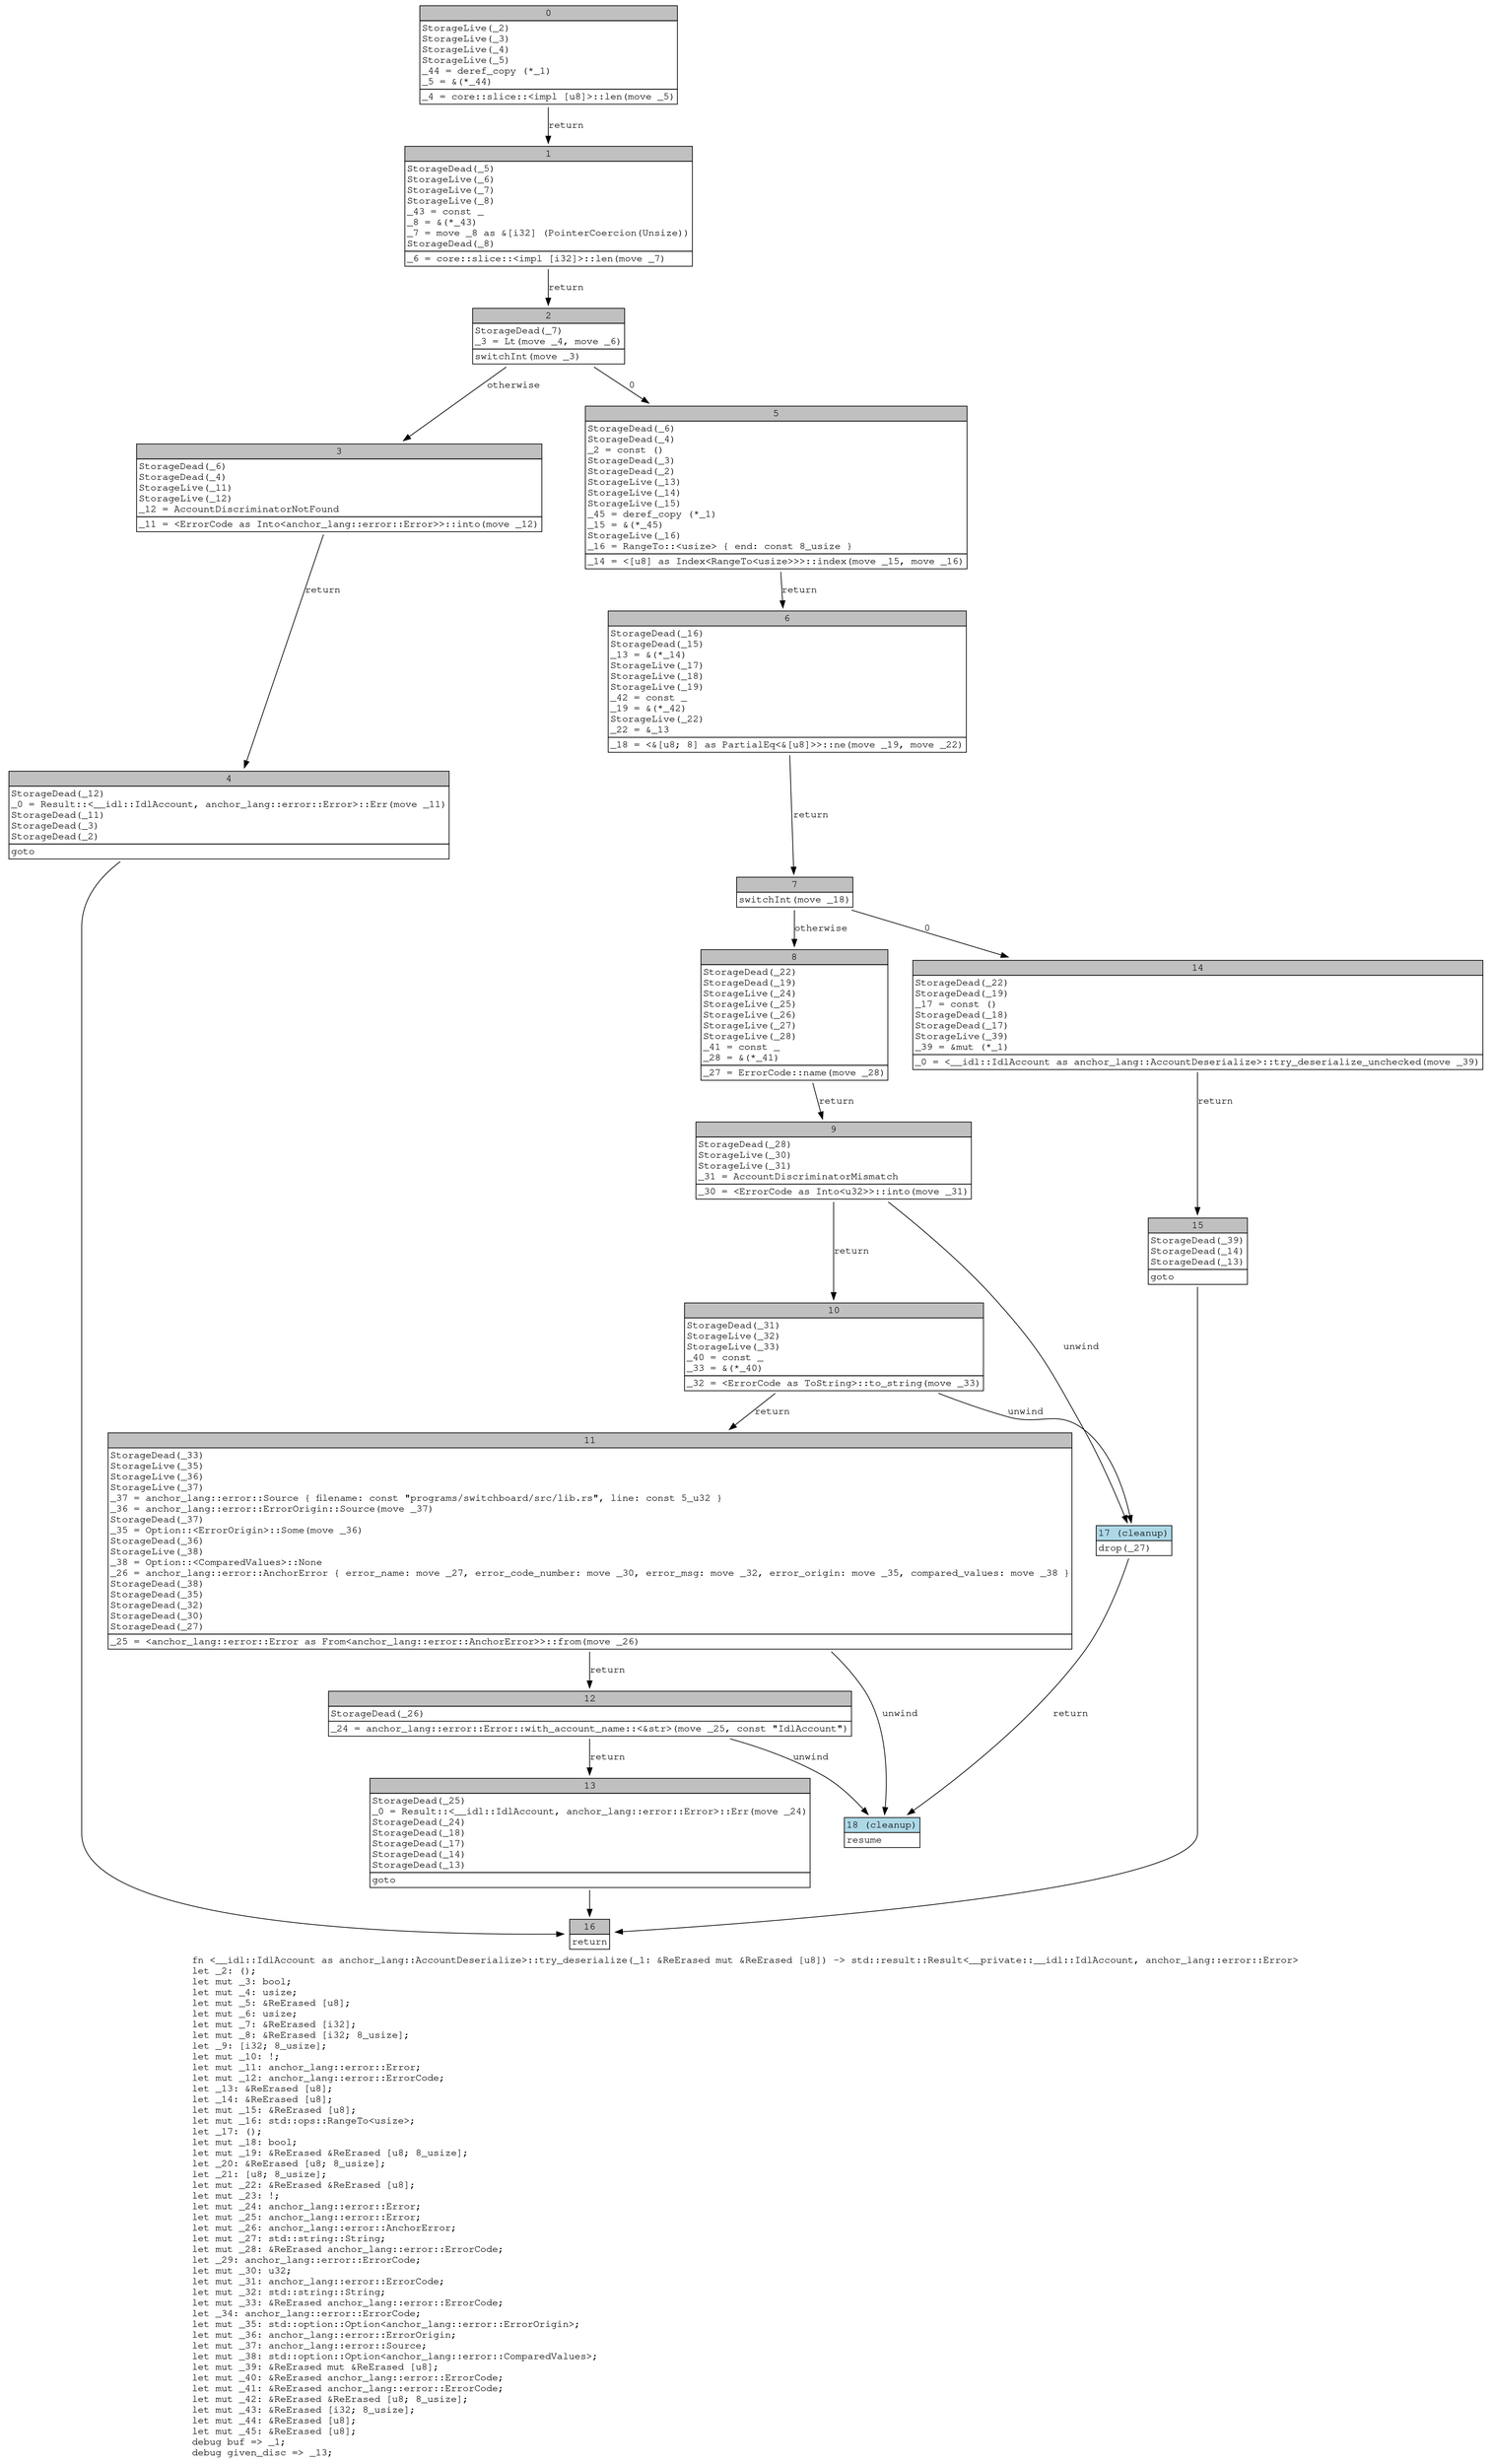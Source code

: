 digraph Mir_0_576 {
    graph [fontname="Courier, monospace"];
    node [fontname="Courier, monospace"];
    edge [fontname="Courier, monospace"];
    label=<fn &lt;__idl::IdlAccount as anchor_lang::AccountDeserialize&gt;::try_deserialize(_1: &amp;ReErased mut &amp;ReErased [u8]) -&gt; std::result::Result&lt;__private::__idl::IdlAccount, anchor_lang::error::Error&gt;<br align="left"/>let _2: ();<br align="left"/>let mut _3: bool;<br align="left"/>let mut _4: usize;<br align="left"/>let mut _5: &amp;ReErased [u8];<br align="left"/>let mut _6: usize;<br align="left"/>let mut _7: &amp;ReErased [i32];<br align="left"/>let mut _8: &amp;ReErased [i32; 8_usize];<br align="left"/>let _9: [i32; 8_usize];<br align="left"/>let mut _10: !;<br align="left"/>let mut _11: anchor_lang::error::Error;<br align="left"/>let mut _12: anchor_lang::error::ErrorCode;<br align="left"/>let _13: &amp;ReErased [u8];<br align="left"/>let _14: &amp;ReErased [u8];<br align="left"/>let mut _15: &amp;ReErased [u8];<br align="left"/>let mut _16: std::ops::RangeTo&lt;usize&gt;;<br align="left"/>let _17: ();<br align="left"/>let mut _18: bool;<br align="left"/>let mut _19: &amp;ReErased &amp;ReErased [u8; 8_usize];<br align="left"/>let _20: &amp;ReErased [u8; 8_usize];<br align="left"/>let _21: [u8; 8_usize];<br align="left"/>let mut _22: &amp;ReErased &amp;ReErased [u8];<br align="left"/>let mut _23: !;<br align="left"/>let mut _24: anchor_lang::error::Error;<br align="left"/>let mut _25: anchor_lang::error::Error;<br align="left"/>let mut _26: anchor_lang::error::AnchorError;<br align="left"/>let mut _27: std::string::String;<br align="left"/>let mut _28: &amp;ReErased anchor_lang::error::ErrorCode;<br align="left"/>let _29: anchor_lang::error::ErrorCode;<br align="left"/>let mut _30: u32;<br align="left"/>let mut _31: anchor_lang::error::ErrorCode;<br align="left"/>let mut _32: std::string::String;<br align="left"/>let mut _33: &amp;ReErased anchor_lang::error::ErrorCode;<br align="left"/>let _34: anchor_lang::error::ErrorCode;<br align="left"/>let mut _35: std::option::Option&lt;anchor_lang::error::ErrorOrigin&gt;;<br align="left"/>let mut _36: anchor_lang::error::ErrorOrigin;<br align="left"/>let mut _37: anchor_lang::error::Source;<br align="left"/>let mut _38: std::option::Option&lt;anchor_lang::error::ComparedValues&gt;;<br align="left"/>let mut _39: &amp;ReErased mut &amp;ReErased [u8];<br align="left"/>let mut _40: &amp;ReErased anchor_lang::error::ErrorCode;<br align="left"/>let mut _41: &amp;ReErased anchor_lang::error::ErrorCode;<br align="left"/>let mut _42: &amp;ReErased &amp;ReErased [u8; 8_usize];<br align="left"/>let mut _43: &amp;ReErased [i32; 8_usize];<br align="left"/>let mut _44: &amp;ReErased [u8];<br align="left"/>let mut _45: &amp;ReErased [u8];<br align="left"/>debug buf =&gt; _1;<br align="left"/>debug given_disc =&gt; _13;<br align="left"/>>;
    bb0__0_576 [shape="none", label=<<table border="0" cellborder="1" cellspacing="0"><tr><td bgcolor="gray" align="center" colspan="1">0</td></tr><tr><td align="left" balign="left">StorageLive(_2)<br/>StorageLive(_3)<br/>StorageLive(_4)<br/>StorageLive(_5)<br/>_44 = deref_copy (*_1)<br/>_5 = &amp;(*_44)<br/></td></tr><tr><td align="left">_4 = core::slice::&lt;impl [u8]&gt;::len(move _5)</td></tr></table>>];
    bb1__0_576 [shape="none", label=<<table border="0" cellborder="1" cellspacing="0"><tr><td bgcolor="gray" align="center" colspan="1">1</td></tr><tr><td align="left" balign="left">StorageDead(_5)<br/>StorageLive(_6)<br/>StorageLive(_7)<br/>StorageLive(_8)<br/>_43 = const _<br/>_8 = &amp;(*_43)<br/>_7 = move _8 as &amp;[i32] (PointerCoercion(Unsize))<br/>StorageDead(_8)<br/></td></tr><tr><td align="left">_6 = core::slice::&lt;impl [i32]&gt;::len(move _7)</td></tr></table>>];
    bb2__0_576 [shape="none", label=<<table border="0" cellborder="1" cellspacing="0"><tr><td bgcolor="gray" align="center" colspan="1">2</td></tr><tr><td align="left" balign="left">StorageDead(_7)<br/>_3 = Lt(move _4, move _6)<br/></td></tr><tr><td align="left">switchInt(move _3)</td></tr></table>>];
    bb3__0_576 [shape="none", label=<<table border="0" cellborder="1" cellspacing="0"><tr><td bgcolor="gray" align="center" colspan="1">3</td></tr><tr><td align="left" balign="left">StorageDead(_6)<br/>StorageDead(_4)<br/>StorageLive(_11)<br/>StorageLive(_12)<br/>_12 = AccountDiscriminatorNotFound<br/></td></tr><tr><td align="left">_11 = &lt;ErrorCode as Into&lt;anchor_lang::error::Error&gt;&gt;::into(move _12)</td></tr></table>>];
    bb4__0_576 [shape="none", label=<<table border="0" cellborder="1" cellspacing="0"><tr><td bgcolor="gray" align="center" colspan="1">4</td></tr><tr><td align="left" balign="left">StorageDead(_12)<br/>_0 = Result::&lt;__idl::IdlAccount, anchor_lang::error::Error&gt;::Err(move _11)<br/>StorageDead(_11)<br/>StorageDead(_3)<br/>StorageDead(_2)<br/></td></tr><tr><td align="left">goto</td></tr></table>>];
    bb5__0_576 [shape="none", label=<<table border="0" cellborder="1" cellspacing="0"><tr><td bgcolor="gray" align="center" colspan="1">5</td></tr><tr><td align="left" balign="left">StorageDead(_6)<br/>StorageDead(_4)<br/>_2 = const ()<br/>StorageDead(_3)<br/>StorageDead(_2)<br/>StorageLive(_13)<br/>StorageLive(_14)<br/>StorageLive(_15)<br/>_45 = deref_copy (*_1)<br/>_15 = &amp;(*_45)<br/>StorageLive(_16)<br/>_16 = RangeTo::&lt;usize&gt; { end: const 8_usize }<br/></td></tr><tr><td align="left">_14 = &lt;[u8] as Index&lt;RangeTo&lt;usize&gt;&gt;&gt;::index(move _15, move _16)</td></tr></table>>];
    bb6__0_576 [shape="none", label=<<table border="0" cellborder="1" cellspacing="0"><tr><td bgcolor="gray" align="center" colspan="1">6</td></tr><tr><td align="left" balign="left">StorageDead(_16)<br/>StorageDead(_15)<br/>_13 = &amp;(*_14)<br/>StorageLive(_17)<br/>StorageLive(_18)<br/>StorageLive(_19)<br/>_42 = const _<br/>_19 = &amp;(*_42)<br/>StorageLive(_22)<br/>_22 = &amp;_13<br/></td></tr><tr><td align="left">_18 = &lt;&amp;[u8; 8] as PartialEq&lt;&amp;[u8]&gt;&gt;::ne(move _19, move _22)</td></tr></table>>];
    bb7__0_576 [shape="none", label=<<table border="0" cellborder="1" cellspacing="0"><tr><td bgcolor="gray" align="center" colspan="1">7</td></tr><tr><td align="left">switchInt(move _18)</td></tr></table>>];
    bb8__0_576 [shape="none", label=<<table border="0" cellborder="1" cellspacing="0"><tr><td bgcolor="gray" align="center" colspan="1">8</td></tr><tr><td align="left" balign="left">StorageDead(_22)<br/>StorageDead(_19)<br/>StorageLive(_24)<br/>StorageLive(_25)<br/>StorageLive(_26)<br/>StorageLive(_27)<br/>StorageLive(_28)<br/>_41 = const _<br/>_28 = &amp;(*_41)<br/></td></tr><tr><td align="left">_27 = ErrorCode::name(move _28)</td></tr></table>>];
    bb9__0_576 [shape="none", label=<<table border="0" cellborder="1" cellspacing="0"><tr><td bgcolor="gray" align="center" colspan="1">9</td></tr><tr><td align="left" balign="left">StorageDead(_28)<br/>StorageLive(_30)<br/>StorageLive(_31)<br/>_31 = AccountDiscriminatorMismatch<br/></td></tr><tr><td align="left">_30 = &lt;ErrorCode as Into&lt;u32&gt;&gt;::into(move _31)</td></tr></table>>];
    bb10__0_576 [shape="none", label=<<table border="0" cellborder="1" cellspacing="0"><tr><td bgcolor="gray" align="center" colspan="1">10</td></tr><tr><td align="left" balign="left">StorageDead(_31)<br/>StorageLive(_32)<br/>StorageLive(_33)<br/>_40 = const _<br/>_33 = &amp;(*_40)<br/></td></tr><tr><td align="left">_32 = &lt;ErrorCode as ToString&gt;::to_string(move _33)</td></tr></table>>];
    bb11__0_576 [shape="none", label=<<table border="0" cellborder="1" cellspacing="0"><tr><td bgcolor="gray" align="center" colspan="1">11</td></tr><tr><td align="left" balign="left">StorageDead(_33)<br/>StorageLive(_35)<br/>StorageLive(_36)<br/>StorageLive(_37)<br/>_37 = anchor_lang::error::Source { filename: const &quot;programs/switchboard/src/lib.rs&quot;, line: const 5_u32 }<br/>_36 = anchor_lang::error::ErrorOrigin::Source(move _37)<br/>StorageDead(_37)<br/>_35 = Option::&lt;ErrorOrigin&gt;::Some(move _36)<br/>StorageDead(_36)<br/>StorageLive(_38)<br/>_38 = Option::&lt;ComparedValues&gt;::None<br/>_26 = anchor_lang::error::AnchorError { error_name: move _27, error_code_number: move _30, error_msg: move _32, error_origin: move _35, compared_values: move _38 }<br/>StorageDead(_38)<br/>StorageDead(_35)<br/>StorageDead(_32)<br/>StorageDead(_30)<br/>StorageDead(_27)<br/></td></tr><tr><td align="left">_25 = &lt;anchor_lang::error::Error as From&lt;anchor_lang::error::AnchorError&gt;&gt;::from(move _26)</td></tr></table>>];
    bb12__0_576 [shape="none", label=<<table border="0" cellborder="1" cellspacing="0"><tr><td bgcolor="gray" align="center" colspan="1">12</td></tr><tr><td align="left" balign="left">StorageDead(_26)<br/></td></tr><tr><td align="left">_24 = anchor_lang::error::Error::with_account_name::&lt;&amp;str&gt;(move _25, const &quot;IdlAccount&quot;)</td></tr></table>>];
    bb13__0_576 [shape="none", label=<<table border="0" cellborder="1" cellspacing="0"><tr><td bgcolor="gray" align="center" colspan="1">13</td></tr><tr><td align="left" balign="left">StorageDead(_25)<br/>_0 = Result::&lt;__idl::IdlAccount, anchor_lang::error::Error&gt;::Err(move _24)<br/>StorageDead(_24)<br/>StorageDead(_18)<br/>StorageDead(_17)<br/>StorageDead(_14)<br/>StorageDead(_13)<br/></td></tr><tr><td align="left">goto</td></tr></table>>];
    bb14__0_576 [shape="none", label=<<table border="0" cellborder="1" cellspacing="0"><tr><td bgcolor="gray" align="center" colspan="1">14</td></tr><tr><td align="left" balign="left">StorageDead(_22)<br/>StorageDead(_19)<br/>_17 = const ()<br/>StorageDead(_18)<br/>StorageDead(_17)<br/>StorageLive(_39)<br/>_39 = &amp;mut (*_1)<br/></td></tr><tr><td align="left">_0 = &lt;__idl::IdlAccount as anchor_lang::AccountDeserialize&gt;::try_deserialize_unchecked(move _39)</td></tr></table>>];
    bb15__0_576 [shape="none", label=<<table border="0" cellborder="1" cellspacing="0"><tr><td bgcolor="gray" align="center" colspan="1">15</td></tr><tr><td align="left" balign="left">StorageDead(_39)<br/>StorageDead(_14)<br/>StorageDead(_13)<br/></td></tr><tr><td align="left">goto</td></tr></table>>];
    bb16__0_576 [shape="none", label=<<table border="0" cellborder="1" cellspacing="0"><tr><td bgcolor="gray" align="center" colspan="1">16</td></tr><tr><td align="left">return</td></tr></table>>];
    bb17__0_576 [shape="none", label=<<table border="0" cellborder="1" cellspacing="0"><tr><td bgcolor="lightblue" align="center" colspan="1">17 (cleanup)</td></tr><tr><td align="left">drop(_27)</td></tr></table>>];
    bb18__0_576 [shape="none", label=<<table border="0" cellborder="1" cellspacing="0"><tr><td bgcolor="lightblue" align="center" colspan="1">18 (cleanup)</td></tr><tr><td align="left">resume</td></tr></table>>];
    bb0__0_576 -> bb1__0_576 [label="return"];
    bb1__0_576 -> bb2__0_576 [label="return"];
    bb2__0_576 -> bb5__0_576 [label="0"];
    bb2__0_576 -> bb3__0_576 [label="otherwise"];
    bb3__0_576 -> bb4__0_576 [label="return"];
    bb4__0_576 -> bb16__0_576 [label=""];
    bb5__0_576 -> bb6__0_576 [label="return"];
    bb6__0_576 -> bb7__0_576 [label="return"];
    bb7__0_576 -> bb14__0_576 [label="0"];
    bb7__0_576 -> bb8__0_576 [label="otherwise"];
    bb8__0_576 -> bb9__0_576 [label="return"];
    bb9__0_576 -> bb10__0_576 [label="return"];
    bb9__0_576 -> bb17__0_576 [label="unwind"];
    bb10__0_576 -> bb11__0_576 [label="return"];
    bb10__0_576 -> bb17__0_576 [label="unwind"];
    bb11__0_576 -> bb12__0_576 [label="return"];
    bb11__0_576 -> bb18__0_576 [label="unwind"];
    bb12__0_576 -> bb13__0_576 [label="return"];
    bb12__0_576 -> bb18__0_576 [label="unwind"];
    bb13__0_576 -> bb16__0_576 [label=""];
    bb14__0_576 -> bb15__0_576 [label="return"];
    bb15__0_576 -> bb16__0_576 [label=""];
    bb17__0_576 -> bb18__0_576 [label="return"];
}
